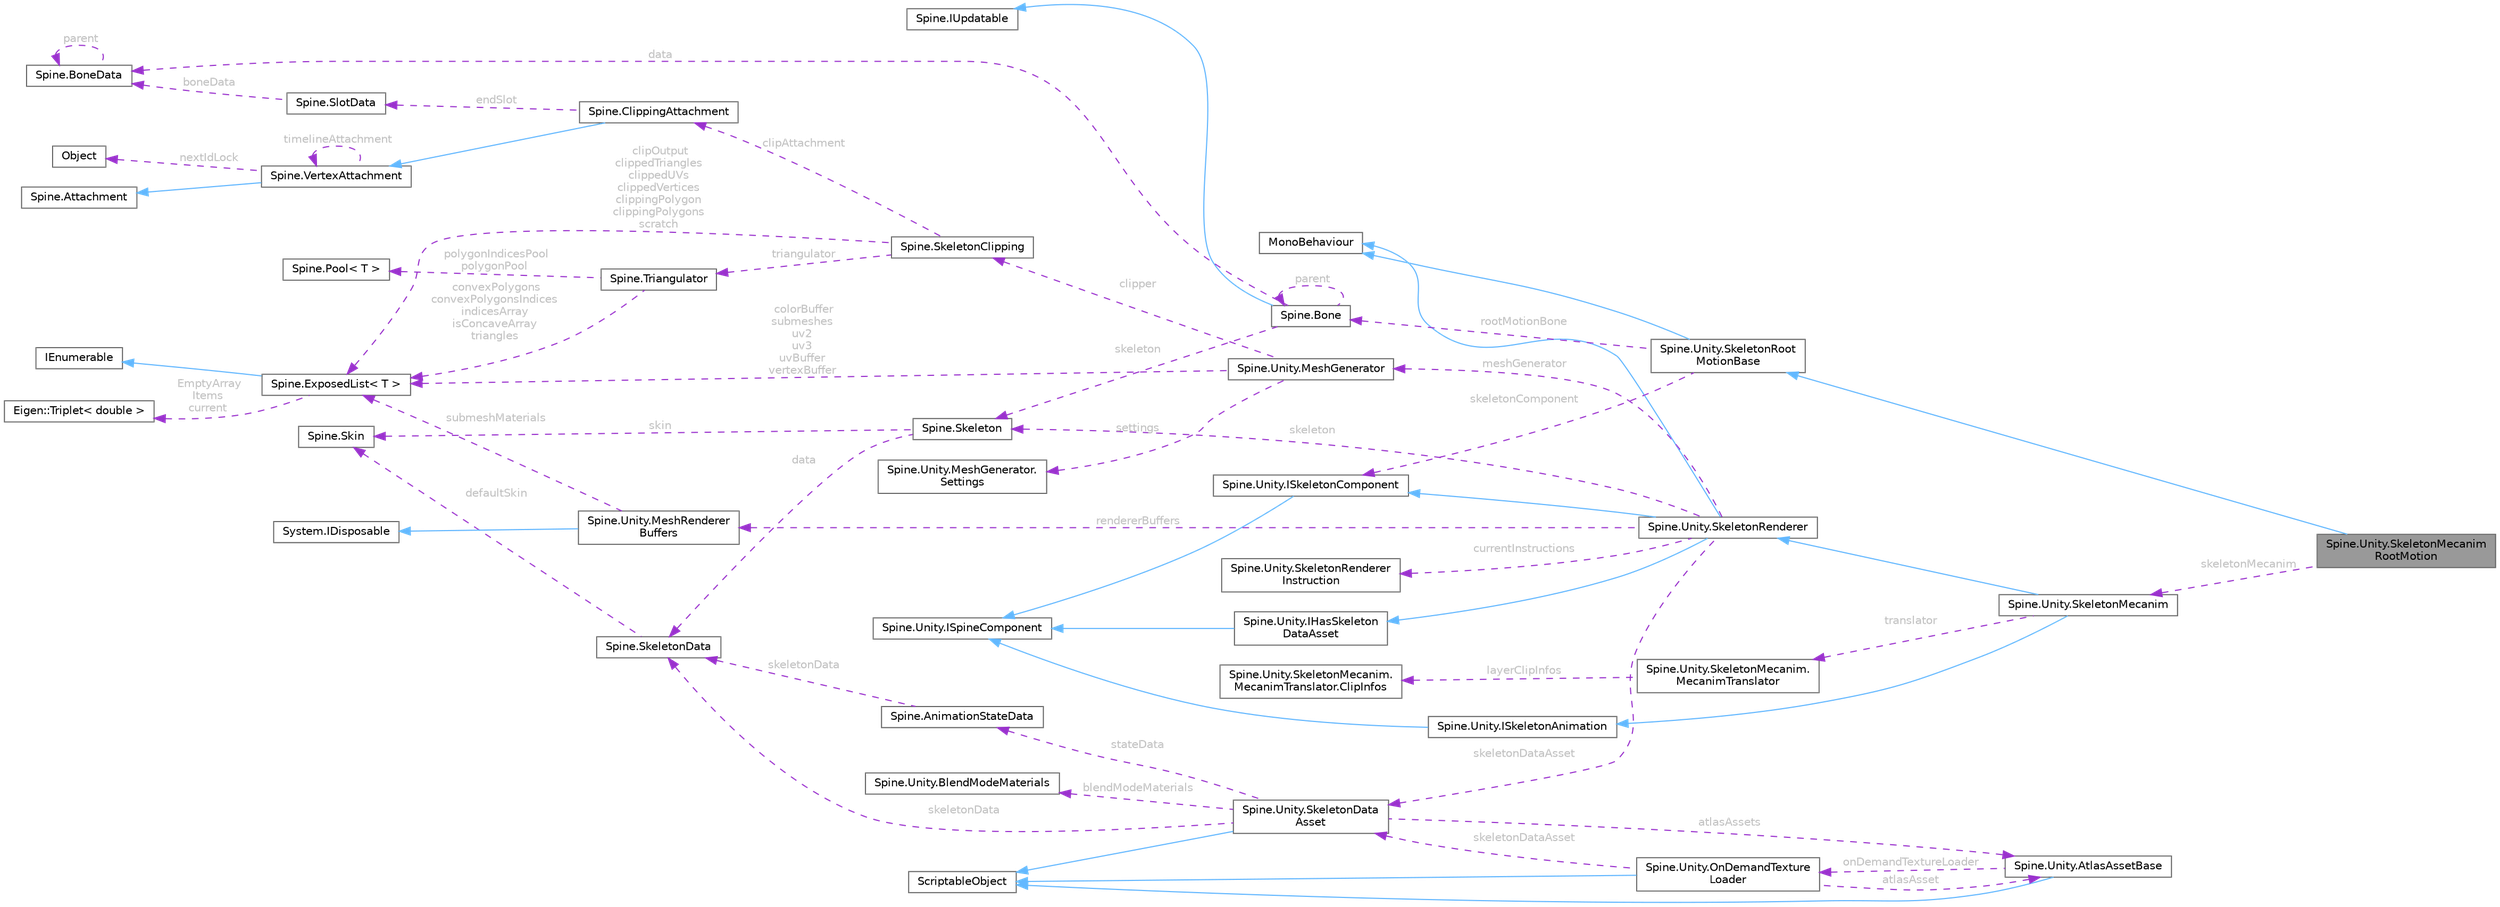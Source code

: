 digraph "Spine.Unity.SkeletonMecanimRootMotion"
{
 // LATEX_PDF_SIZE
  bgcolor="transparent";
  edge [fontname=Helvetica,fontsize=10,labelfontname=Helvetica,labelfontsize=10];
  node [fontname=Helvetica,fontsize=10,shape=box,height=0.2,width=0.4];
  rankdir="LR";
  Node1 [id="Node000001",label="Spine.Unity.SkeletonMecanim\lRootMotion",height=0.2,width=0.4,color="gray40", fillcolor="grey60", style="filled", fontcolor="black",tooltip="Add this component to a SkeletonMecanim GameObject to turn motion of a selected root bone into Transf..."];
  Node2 -> Node1 [id="edge1_Node000001_Node000002",dir="back",color="steelblue1",style="solid",tooltip=" "];
  Node2 [id="Node000002",label="Spine.Unity.SkeletonRoot\lMotionBase",height=0.2,width=0.4,color="gray40", fillcolor="white", style="filled",URL="$class_spine_1_1_unity_1_1_skeleton_root_motion_base.html",tooltip="Base class for skeleton root motion components."];
  Node3 -> Node2 [id="edge2_Node000002_Node000003",dir="back",color="steelblue1",style="solid",tooltip=" "];
  Node3 [id="Node000003",label="MonoBehaviour",height=0.2,width=0.4,color="gray40", fillcolor="white", style="filled",tooltip=" "];
  Node4 -> Node2 [id="edge3_Node000002_Node000004",dir="back",color="darkorchid3",style="dashed",tooltip=" ",label=" skeletonComponent",fontcolor="grey" ];
  Node4 [id="Node000004",label="Spine.Unity.ISkeletonComponent",height=0.2,width=0.4,color="gray40", fillcolor="white", style="filled",URL="$interface_spine_1_1_unity_1_1_i_skeleton_component.html",tooltip="A Spine-Unity Component that manages a Spine.Skeleton instance, instantiated from a SkeletonDataAsset..."];
  Node5 -> Node4 [id="edge4_Node000004_Node000005",dir="back",color="steelblue1",style="solid",tooltip=" "];
  Node5 [id="Node000005",label="Spine.Unity.ISpineComponent",height=0.2,width=0.4,color="gray40", fillcolor="white", style="filled",URL="$interface_spine_1_1_unity_1_1_i_spine_component.html",tooltip=" "];
  Node6 -> Node2 [id="edge5_Node000002_Node000006",dir="back",color="darkorchid3",style="dashed",tooltip=" ",label=" rootMotionBone",fontcolor="grey" ];
  Node6 [id="Node000006",label="Spine.Bone",height=0.2,width=0.4,color="gray40", fillcolor="white", style="filled",URL="$class_spine_1_1_bone.html",tooltip="Stores a bone's current pose."];
  Node7 -> Node6 [id="edge6_Node000006_Node000007",dir="back",color="steelblue1",style="solid",tooltip=" "];
  Node7 [id="Node000007",label="Spine.IUpdatable",height=0.2,width=0.4,color="gray40", fillcolor="white", style="filled",URL="$interface_spine_1_1_i_updatable.html",tooltip="The interface for items updated by Skeleton.UpdateWorldTransform(Physics)."];
  Node8 -> Node6 [id="edge7_Node000006_Node000008",dir="back",color="darkorchid3",style="dashed",tooltip=" ",label=" data",fontcolor="grey" ];
  Node8 [id="Node000008",label="Spine.BoneData",height=0.2,width=0.4,color="gray40", fillcolor="white", style="filled",URL="$class_spine_1_1_bone_data.html",tooltip=" "];
  Node8 -> Node8 [id="edge8_Node000008_Node000008",dir="back",color="darkorchid3",style="dashed",tooltip=" ",label=" parent",fontcolor="grey" ];
  Node9 -> Node6 [id="edge9_Node000006_Node000009",dir="back",color="darkorchid3",style="dashed",tooltip=" ",label=" skeleton",fontcolor="grey" ];
  Node9 [id="Node000009",label="Spine.Skeleton",height=0.2,width=0.4,color="gray40", fillcolor="white", style="filled",URL="$class_spine_1_1_skeleton.html",tooltip=" "];
  Node10 -> Node9 [id="edge10_Node000009_Node000010",dir="back",color="darkorchid3",style="dashed",tooltip=" ",label=" data",fontcolor="grey" ];
  Node10 [id="Node000010",label="Spine.SkeletonData",height=0.2,width=0.4,color="gray40", fillcolor="white", style="filled",URL="$class_spine_1_1_skeleton_data.html",tooltip="Stores the setup pose and all of the stateless data for a skeleton."];
  Node11 -> Node10 [id="edge11_Node000010_Node000011",dir="back",color="darkorchid3",style="dashed",tooltip=" ",label=" defaultSkin",fontcolor="grey" ];
  Node11 [id="Node000011",label="Spine.Skin",height=0.2,width=0.4,color="gray40", fillcolor="white", style="filled",URL="$class_spine_1_1_skin.html",tooltip="Stores attachments by slot index and attachment name."];
  Node11 -> Node9 [id="edge12_Node000009_Node000011",dir="back",color="darkorchid3",style="dashed",tooltip=" ",label=" skin",fontcolor="grey" ];
  Node6 -> Node6 [id="edge13_Node000006_Node000006",dir="back",color="darkorchid3",style="dashed",tooltip=" ",label=" parent",fontcolor="grey" ];
  Node12 -> Node1 [id="edge14_Node000001_Node000012",dir="back",color="darkorchid3",style="dashed",tooltip=" ",label=" skeletonMecanim",fontcolor="grey" ];
  Node12 [id="Node000012",label="Spine.Unity.SkeletonMecanim",height=0.2,width=0.4,color="gray40", fillcolor="white", style="filled",URL="$class_spine_1_1_unity_1_1_skeleton_mecanim.html",tooltip=" "];
  Node13 -> Node12 [id="edge15_Node000012_Node000013",dir="back",color="steelblue1",style="solid",tooltip=" "];
  Node13 [id="Node000013",label="Spine.Unity.SkeletonRenderer",height=0.2,width=0.4,color="gray40", fillcolor="white", style="filled",URL="$class_spine_1_1_unity_1_1_skeleton_renderer.html",tooltip="Base class of animated Spine skeleton components. This component manages and renders a skeleton."];
  Node3 -> Node13 [id="edge16_Node000013_Node000003",dir="back",color="steelblue1",style="solid",tooltip=" "];
  Node4 -> Node13 [id="edge17_Node000013_Node000004",dir="back",color="steelblue1",style="solid",tooltip=" "];
  Node14 -> Node13 [id="edge18_Node000013_Node000014",dir="back",color="steelblue1",style="solid",tooltip=" "];
  Node14 [id="Node000014",label="Spine.Unity.IHasSkeleton\lDataAsset",height=0.2,width=0.4,color="gray40", fillcolor="white", style="filled",URL="$interface_spine_1_1_unity_1_1_i_has_skeleton_data_asset.html",tooltip="Holds a reference to a SkeletonDataAsset."];
  Node5 -> Node14 [id="edge19_Node000014_Node000005",dir="back",color="steelblue1",style="solid",tooltip=" "];
  Node15 -> Node13 [id="edge20_Node000013_Node000015",dir="back",color="darkorchid3",style="dashed",tooltip=" ",label=" skeletonDataAsset",fontcolor="grey" ];
  Node15 [id="Node000015",label="Spine.Unity.SkeletonData\lAsset",height=0.2,width=0.4,color="gray40", fillcolor="white", style="filled",URL="$class_spine_1_1_unity_1_1_skeleton_data_asset.html",tooltip=" "];
  Node16 -> Node15 [id="edge21_Node000015_Node000016",dir="back",color="steelblue1",style="solid",tooltip=" "];
  Node16 [id="Node000016",label="ScriptableObject",height=0.2,width=0.4,color="gray40", fillcolor="white", style="filled",tooltip=" "];
  Node17 -> Node15 [id="edge22_Node000015_Node000017",dir="back",color="darkorchid3",style="dashed",tooltip=" ",label=" atlasAssets",fontcolor="grey" ];
  Node17 [id="Node000017",label="Spine.Unity.AtlasAssetBase",height=0.2,width=0.4,color="gray40", fillcolor="white", style="filled",URL="$class_spine_1_1_unity_1_1_atlas_asset_base.html",tooltip=" "];
  Node16 -> Node17 [id="edge23_Node000017_Node000016",dir="back",color="steelblue1",style="solid",tooltip=" "];
  Node18 -> Node17 [id="edge24_Node000017_Node000018",dir="back",color="darkorchid3",style="dashed",tooltip=" ",label=" onDemandTextureLoader",fontcolor="grey" ];
  Node18 [id="Node000018",label="Spine.Unity.OnDemandTexture\lLoader",height=0.2,width=0.4,color="gray40", fillcolor="white", style="filled",URL="$class_spine_1_1_unity_1_1_on_demand_texture_loader.html",tooltip=" "];
  Node16 -> Node18 [id="edge25_Node000018_Node000016",dir="back",color="steelblue1",style="solid",tooltip=" "];
  Node17 -> Node18 [id="edge26_Node000018_Node000017",dir="back",color="darkorchid3",style="dashed",tooltip=" ",label=" atlasAsset",fontcolor="grey" ];
  Node15 -> Node18 [id="edge27_Node000018_Node000015",dir="back",color="darkorchid3",style="dashed",tooltip=" ",label=" skeletonDataAsset",fontcolor="grey" ];
  Node19 -> Node15 [id="edge28_Node000015_Node000019",dir="back",color="darkorchid3",style="dashed",tooltip=" ",label=" blendModeMaterials",fontcolor="grey" ];
  Node19 [id="Node000019",label="Spine.Unity.BlendModeMaterials",height=0.2,width=0.4,color="gray40", fillcolor="white", style="filled",URL="$class_spine_1_1_unity_1_1_blend_mode_materials.html",tooltip=" "];
  Node10 -> Node15 [id="edge29_Node000015_Node000010",dir="back",color="darkorchid3",style="dashed",tooltip=" ",label=" skeletonData",fontcolor="grey" ];
  Node20 -> Node15 [id="edge30_Node000015_Node000020",dir="back",color="darkorchid3",style="dashed",tooltip=" ",label=" stateData",fontcolor="grey" ];
  Node20 [id="Node000020",label="Spine.AnimationStateData",height=0.2,width=0.4,color="gray40", fillcolor="white", style="filled",URL="$class_spine_1_1_animation_state_data.html",tooltip="Stores mix (crossfade) durations to be applied when AnimationState animations are changed."];
  Node10 -> Node20 [id="edge31_Node000020_Node000010",dir="back",color="darkorchid3",style="dashed",tooltip=" ",label=" skeletonData",fontcolor="grey" ];
  Node21 -> Node13 [id="edge32_Node000013_Node000021",dir="back",color="darkorchid3",style="dashed",tooltip=" ",label=" currentInstructions",fontcolor="grey" ];
  Node21 [id="Node000021",label="Spine.Unity.SkeletonRenderer\lInstruction",height=0.2,width=0.4,color="gray40", fillcolor="white", style="filled",URL="$class_spine_1_1_unity_1_1_skeleton_renderer_instruction.html",tooltip="Instructions used by a SkeletonRenderer to render a mesh."];
  Node22 -> Node13 [id="edge33_Node000013_Node000022",dir="back",color="darkorchid3",style="dashed",tooltip=" ",label=" meshGenerator",fontcolor="grey" ];
  Node22 [id="Node000022",label="Spine.Unity.MeshGenerator",height=0.2,width=0.4,color="gray40", fillcolor="white", style="filled",URL="$class_spine_1_1_unity_1_1_mesh_generator.html",tooltip="Holds several methods to prepare and generate a UnityEngine mesh based on a skeleton...."];
  Node23 -> Node22 [id="edge34_Node000022_Node000023",dir="back",color="darkorchid3",style="dashed",tooltip=" ",label=" settings",fontcolor="grey" ];
  Node23 [id="Node000023",label="Spine.Unity.MeshGenerator.\lSettings",height=0.2,width=0.4,color="gray40", fillcolor="white", style="filled",URL="$struct_spine_1_1_unity_1_1_mesh_generator_1_1_settings.html",tooltip=" "];
  Node24 -> Node22 [id="edge35_Node000022_Node000024",dir="back",color="darkorchid3",style="dashed",tooltip=" ",label=" colorBuffer\nsubmeshes\nuv2\nuv3\nuvBuffer\nvertexBuffer",fontcolor="grey" ];
  Node24 [id="Node000024",label="Spine.ExposedList\< T \>",height=0.2,width=0.4,color="gray40", fillcolor="white", style="filled",URL="$class_spine_1_1_exposed_list-1-g.html",tooltip=" "];
  Node25 -> Node24 [id="edge36_Node000024_Node000025",dir="back",color="steelblue1",style="solid",tooltip=" "];
  Node25 [id="Node000025",label="IEnumerable",height=0.2,width=0.4,color="gray40", fillcolor="white", style="filled",tooltip=" "];
  Node26 -> Node24 [id="edge37_Node000024_Node000026",dir="back",color="darkorchid3",style="dashed",tooltip=" ",label=" EmptyArray\nItems\ncurrent",fontcolor="grey" ];
  Node26 [id="Node000026",label="Eigen::Triplet\< double \>",height=0.2,width=0.4,color="gray40", fillcolor="white", style="filled",URL="$class_eigen_1_1_triplet.html",tooltip=" "];
  Node27 -> Node22 [id="edge38_Node000022_Node000027",dir="back",color="darkorchid3",style="dashed",tooltip=" ",label=" clipper",fontcolor="grey" ];
  Node27 [id="Node000027",label="Spine.SkeletonClipping",height=0.2,width=0.4,color="gray40", fillcolor="white", style="filled",URL="$class_spine_1_1_skeleton_clipping.html",tooltip=" "];
  Node28 -> Node27 [id="edge39_Node000027_Node000028",dir="back",color="darkorchid3",style="dashed",tooltip=" ",label=" triangulator",fontcolor="grey" ];
  Node28 [id="Node000028",label="Spine.Triangulator",height=0.2,width=0.4,color="gray40", fillcolor="white", style="filled",URL="$class_spine_1_1_triangulator.html",tooltip=" "];
  Node24 -> Node28 [id="edge40_Node000028_Node000024",dir="back",color="darkorchid3",style="dashed",tooltip=" ",label=" convexPolygons\nconvexPolygonsIndices\nindicesArray\nisConcaveArray\ntriangles",fontcolor="grey" ];
  Node29 -> Node28 [id="edge41_Node000028_Node000029",dir="back",color="darkorchid3",style="dashed",tooltip=" ",label=" polygonIndicesPool\npolygonPool",fontcolor="grey" ];
  Node29 [id="Node000029",label="Spine.Pool\< T \>",height=0.2,width=0.4,color="gray40", fillcolor="white", style="filled",URL="$class_spine_1_1_pool-1-g.html",tooltip=" "];
  Node24 -> Node27 [id="edge42_Node000027_Node000024",dir="back",color="darkorchid3",style="dashed",tooltip=" ",label=" clipOutput\nclippedTriangles\nclippedUVs\nclippedVertices\nclippingPolygon\nclippingPolygons\nscratch",fontcolor="grey" ];
  Node30 -> Node27 [id="edge43_Node000027_Node000030",dir="back",color="darkorchid3",style="dashed",tooltip=" ",label=" clipAttachment",fontcolor="grey" ];
  Node30 [id="Node000030",label="Spine.ClippingAttachment",height=0.2,width=0.4,color="gray40", fillcolor="white", style="filled",URL="$class_spine_1_1_clipping_attachment.html",tooltip=" "];
  Node31 -> Node30 [id="edge44_Node000030_Node000031",dir="back",color="steelblue1",style="solid",tooltip=" "];
  Node31 [id="Node000031",label="Spine.VertexAttachment",height=0.2,width=0.4,color="gray40", fillcolor="white", style="filled",URL="$class_spine_1_1_vertex_attachment.html",tooltip=">An attachment with vertices that are transformed by one or more bones and can be deformed by a slot'..."];
  Node32 -> Node31 [id="edge45_Node000031_Node000032",dir="back",color="steelblue1",style="solid",tooltip=" "];
  Node32 [id="Node000032",label="Spine.Attachment",height=0.2,width=0.4,color="gray40", fillcolor="white", style="filled",URL="$class_spine_1_1_attachment.html",tooltip="The base class for all attachments."];
  Node33 -> Node31 [id="edge46_Node000031_Node000033",dir="back",color="darkorchid3",style="dashed",tooltip=" ",label=" nextIdLock",fontcolor="grey" ];
  Node33 [id="Node000033",label="Object",height=0.2,width=0.4,color="gray40", fillcolor="white", style="filled",URL="$class_object.html",tooltip=" "];
  Node31 -> Node31 [id="edge47_Node000031_Node000031",dir="back",color="darkorchid3",style="dashed",tooltip=" ",label=" timelineAttachment",fontcolor="grey" ];
  Node34 -> Node30 [id="edge48_Node000030_Node000034",dir="back",color="darkorchid3",style="dashed",tooltip=" ",label=" endSlot",fontcolor="grey" ];
  Node34 [id="Node000034",label="Spine.SlotData",height=0.2,width=0.4,color="gray40", fillcolor="white", style="filled",URL="$class_spine_1_1_slot_data.html",tooltip=" "];
  Node8 -> Node34 [id="edge49_Node000034_Node000008",dir="back",color="darkorchid3",style="dashed",tooltip=" ",label=" boneData",fontcolor="grey" ];
  Node35 -> Node13 [id="edge50_Node000013_Node000035",dir="back",color="darkorchid3",style="dashed",tooltip=" ",label=" rendererBuffers",fontcolor="grey" ];
  Node35 [id="Node000035",label="Spine.Unity.MeshRenderer\lBuffers",height=0.2,width=0.4,color="gray40", fillcolor="white", style="filled",URL="$class_spine_1_1_unity_1_1_mesh_renderer_buffers.html",tooltip="A double-buffered Mesh, and a shared material array, bundled for use by Spine components that need to..."];
  Node36 -> Node35 [id="edge51_Node000035_Node000036",dir="back",color="steelblue1",style="solid",tooltip=" "];
  Node36 [id="Node000036",label="System.IDisposable",height=0.2,width=0.4,color="gray40", fillcolor="white", style="filled",tooltip=" "];
  Node24 -> Node35 [id="edge52_Node000035_Node000024",dir="back",color="darkorchid3",style="dashed",tooltip=" ",label=" submeshMaterials",fontcolor="grey" ];
  Node9 -> Node13 [id="edge53_Node000013_Node000009",dir="back",color="darkorchid3",style="dashed",tooltip=" ",label=" skeleton",fontcolor="grey" ];
  Node37 -> Node12 [id="edge54_Node000012_Node000037",dir="back",color="steelblue1",style="solid",tooltip=" "];
  Node37 [id="Node000037",label="Spine.Unity.ISkeletonAnimation",height=0.2,width=0.4,color="gray40", fillcolor="white", style="filled",URL="$interface_spine_1_1_unity_1_1_i_skeleton_animation.html",tooltip="A Spine-Unity Component that animates a Skeleton but not necessarily with a Spine...."];
  Node5 -> Node37 [id="edge55_Node000037_Node000005",dir="back",color="steelblue1",style="solid",tooltip=" "];
  Node38 -> Node12 [id="edge56_Node000012_Node000038",dir="back",color="darkorchid3",style="dashed",tooltip=" ",label=" translator",fontcolor="grey" ];
  Node38 [id="Node000038",label="Spine.Unity.SkeletonMecanim.\lMecanimTranslator",height=0.2,width=0.4,color="gray40", fillcolor="white", style="filled",URL="$class_spine_1_1_unity_1_1_skeleton_mecanim_1_1_mecanim_translator.html",tooltip=" "];
  Node39 -> Node38 [id="edge57_Node000038_Node000039",dir="back",color="darkorchid3",style="dashed",tooltip=" ",label=" layerClipInfos",fontcolor="grey" ];
  Node39 [id="Node000039",label="Spine.Unity.SkeletonMecanim.\lMecanimTranslator.ClipInfos",height=0.2,width=0.4,color="gray40", fillcolor="white", style="filled",URL="$class_spine_1_1_unity_1_1_skeleton_mecanim_1_1_mecanim_translator_1_1_clip_infos.html",tooltip=" "];
}
